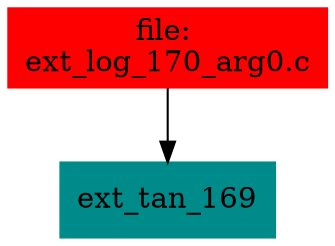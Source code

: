 digraph G {
node [shape=box]

0 [label="file: 
ext_log_170_arg0.c",color=red, style=filled]
1 [label="ext_tan_169",color=cyan4, style=filled]
0 -> 1


}


